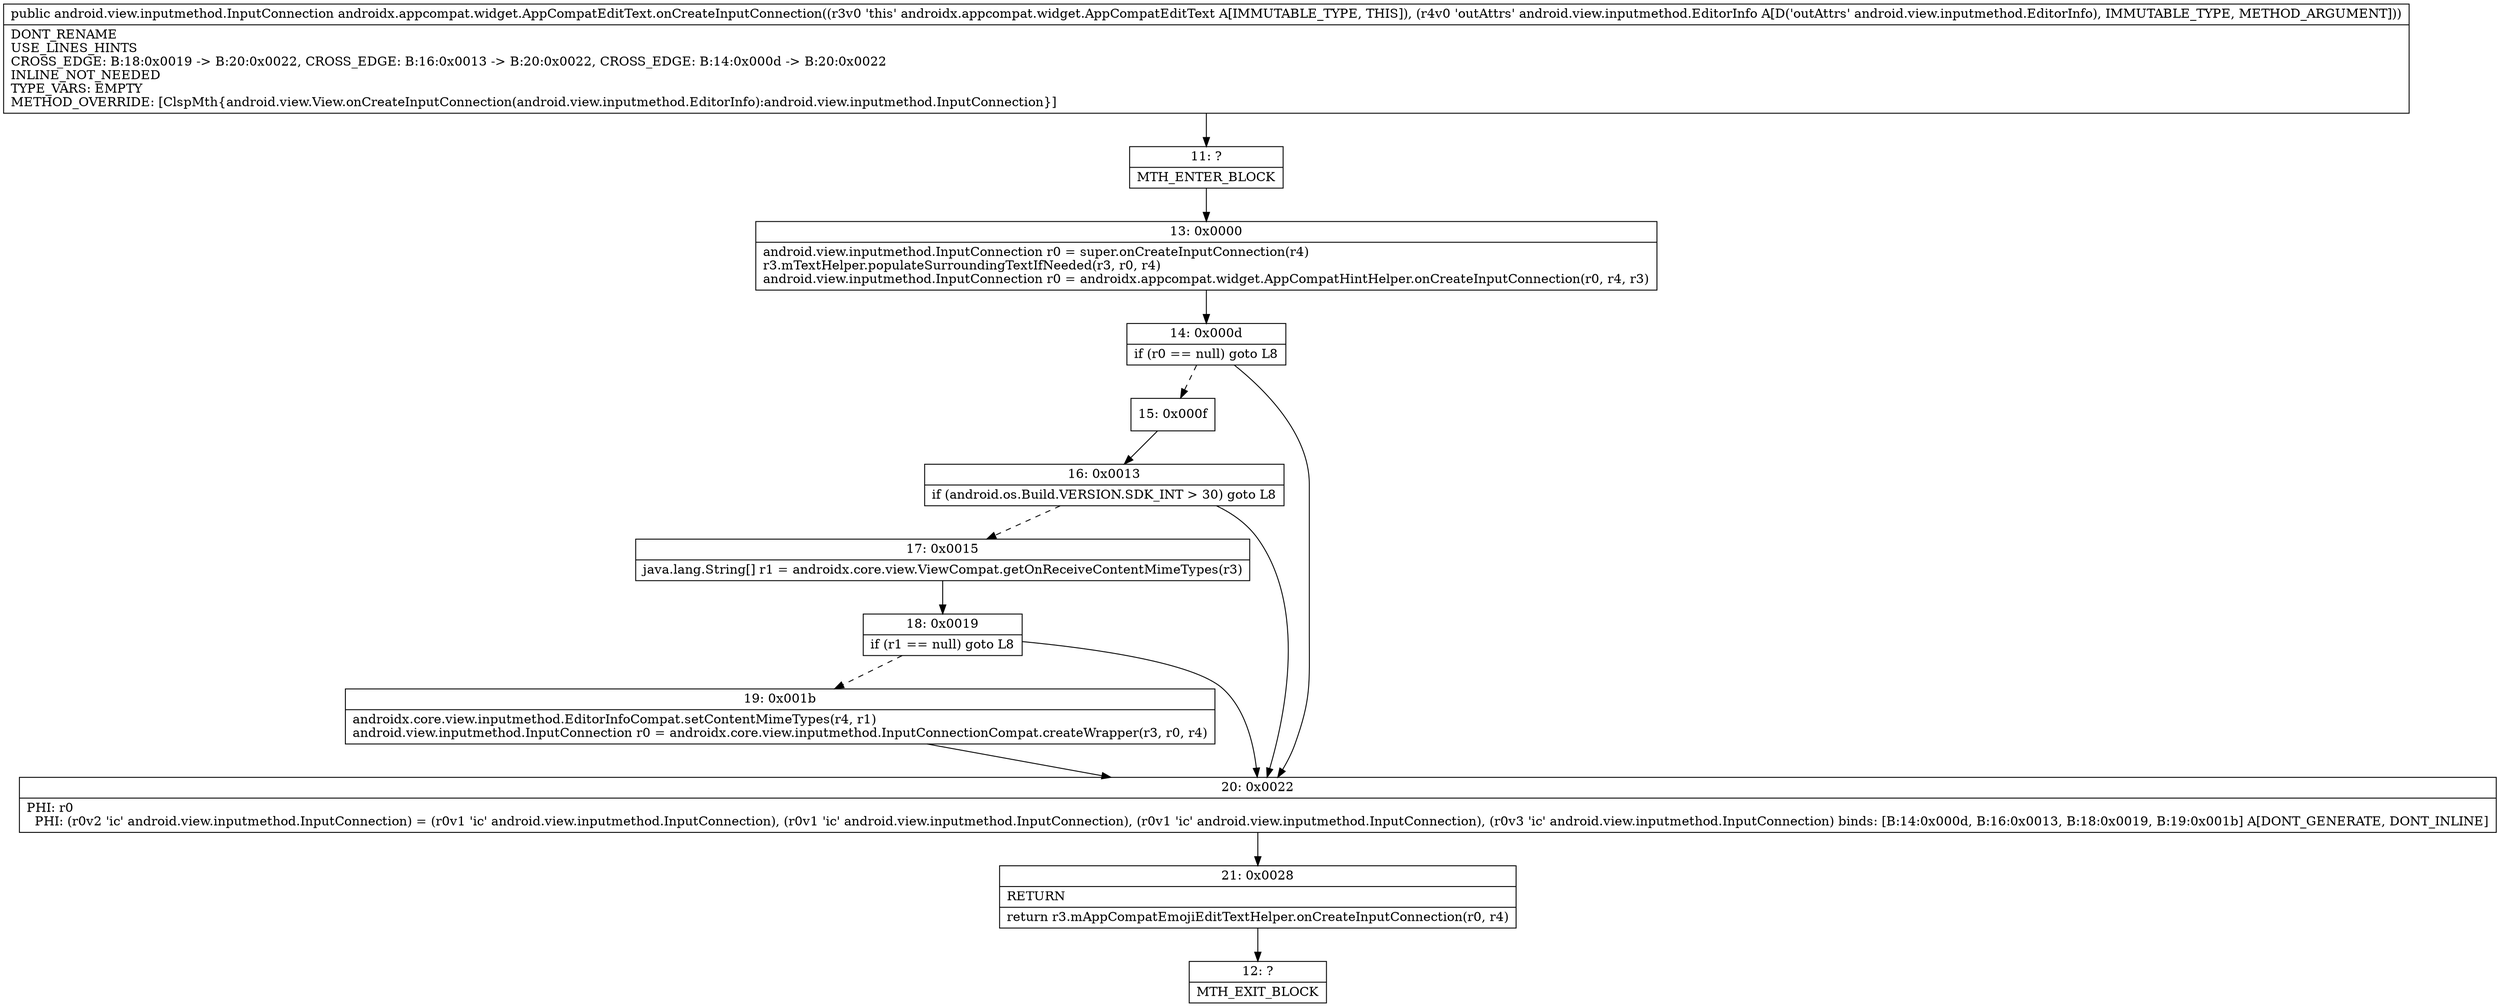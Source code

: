 digraph "CFG forandroidx.appcompat.widget.AppCompatEditText.onCreateInputConnection(Landroid\/view\/inputmethod\/EditorInfo;)Landroid\/view\/inputmethod\/InputConnection;" {
Node_11 [shape=record,label="{11\:\ ?|MTH_ENTER_BLOCK\l}"];
Node_13 [shape=record,label="{13\:\ 0x0000|android.view.inputmethod.InputConnection r0 = super.onCreateInputConnection(r4)\lr3.mTextHelper.populateSurroundingTextIfNeeded(r3, r0, r4)\landroid.view.inputmethod.InputConnection r0 = androidx.appcompat.widget.AppCompatHintHelper.onCreateInputConnection(r0, r4, r3)\l}"];
Node_14 [shape=record,label="{14\:\ 0x000d|if (r0 == null) goto L8\l}"];
Node_15 [shape=record,label="{15\:\ 0x000f}"];
Node_16 [shape=record,label="{16\:\ 0x0013|if (android.os.Build.VERSION.SDK_INT \> 30) goto L8\l}"];
Node_17 [shape=record,label="{17\:\ 0x0015|java.lang.String[] r1 = androidx.core.view.ViewCompat.getOnReceiveContentMimeTypes(r3)\l}"];
Node_18 [shape=record,label="{18\:\ 0x0019|if (r1 == null) goto L8\l}"];
Node_19 [shape=record,label="{19\:\ 0x001b|androidx.core.view.inputmethod.EditorInfoCompat.setContentMimeTypes(r4, r1)\landroid.view.inputmethod.InputConnection r0 = androidx.core.view.inputmethod.InputConnectionCompat.createWrapper(r3, r0, r4)\l}"];
Node_20 [shape=record,label="{20\:\ 0x0022|PHI: r0 \l  PHI: (r0v2 'ic' android.view.inputmethod.InputConnection) = (r0v1 'ic' android.view.inputmethod.InputConnection), (r0v1 'ic' android.view.inputmethod.InputConnection), (r0v1 'ic' android.view.inputmethod.InputConnection), (r0v3 'ic' android.view.inputmethod.InputConnection) binds: [B:14:0x000d, B:16:0x0013, B:18:0x0019, B:19:0x001b] A[DONT_GENERATE, DONT_INLINE]\l}"];
Node_21 [shape=record,label="{21\:\ 0x0028|RETURN\l|return r3.mAppCompatEmojiEditTextHelper.onCreateInputConnection(r0, r4)\l}"];
Node_12 [shape=record,label="{12\:\ ?|MTH_EXIT_BLOCK\l}"];
MethodNode[shape=record,label="{public android.view.inputmethod.InputConnection androidx.appcompat.widget.AppCompatEditText.onCreateInputConnection((r3v0 'this' androidx.appcompat.widget.AppCompatEditText A[IMMUTABLE_TYPE, THIS]), (r4v0 'outAttrs' android.view.inputmethod.EditorInfo A[D('outAttrs' android.view.inputmethod.EditorInfo), IMMUTABLE_TYPE, METHOD_ARGUMENT]))  | DONT_RENAME\lUSE_LINES_HINTS\lCROSS_EDGE: B:18:0x0019 \-\> B:20:0x0022, CROSS_EDGE: B:16:0x0013 \-\> B:20:0x0022, CROSS_EDGE: B:14:0x000d \-\> B:20:0x0022\lINLINE_NOT_NEEDED\lTYPE_VARS: EMPTY\lMETHOD_OVERRIDE: [ClspMth\{android.view.View.onCreateInputConnection(android.view.inputmethod.EditorInfo):android.view.inputmethod.InputConnection\}]\l}"];
MethodNode -> Node_11;Node_11 -> Node_13;
Node_13 -> Node_14;
Node_14 -> Node_15[style=dashed];
Node_14 -> Node_20;
Node_15 -> Node_16;
Node_16 -> Node_17[style=dashed];
Node_16 -> Node_20;
Node_17 -> Node_18;
Node_18 -> Node_19[style=dashed];
Node_18 -> Node_20;
Node_19 -> Node_20;
Node_20 -> Node_21;
Node_21 -> Node_12;
}

